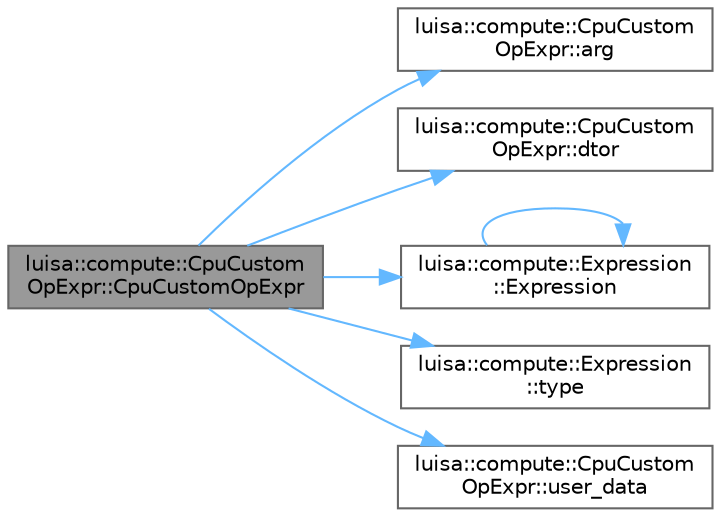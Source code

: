 digraph "luisa::compute::CpuCustomOpExpr::CpuCustomOpExpr"
{
 // LATEX_PDF_SIZE
  bgcolor="transparent";
  edge [fontname=Helvetica,fontsize=10,labelfontname=Helvetica,labelfontsize=10];
  node [fontname=Helvetica,fontsize=10,shape=box,height=0.2,width=0.4];
  rankdir="LR";
  Node1 [id="Node000001",label="luisa::compute::CpuCustom\lOpExpr::CpuCustomOpExpr",height=0.2,width=0.4,color="gray40", fillcolor="grey60", style="filled", fontcolor="black",tooltip=" "];
  Node1 -> Node2 [id="edge1_Node000001_Node000002",color="steelblue1",style="solid",tooltip=" "];
  Node2 [id="Node000002",label="luisa::compute::CpuCustom\lOpExpr::arg",height=0.2,width=0.4,color="grey40", fillcolor="white", style="filled",URL="$classluisa_1_1compute_1_1_cpu_custom_op_expr.html#a4606f36c9a60e2504edc76f78cf54cb6",tooltip=" "];
  Node1 -> Node3 [id="edge2_Node000001_Node000003",color="steelblue1",style="solid",tooltip=" "];
  Node3 [id="Node000003",label="luisa::compute::CpuCustom\lOpExpr::dtor",height=0.2,width=0.4,color="grey40", fillcolor="white", style="filled",URL="$classluisa_1_1compute_1_1_cpu_custom_op_expr.html#a455ddb947634d90bb753ad80405b1576",tooltip=" "];
  Node1 -> Node4 [id="edge3_Node000001_Node000004",color="steelblue1",style="solid",tooltip=" "];
  Node4 [id="Node000004",label="luisa::compute::Expression\l::Expression",height=0.2,width=0.4,color="grey40", fillcolor="white", style="filled",URL="$classluisa_1_1compute_1_1_expression.html#a4a625ab402e22dba0e9178089c0e3e2b",tooltip=" "];
  Node4 -> Node4 [id="edge4_Node000004_Node000004",color="steelblue1",style="solid",tooltip=" "];
  Node1 -> Node5 [id="edge5_Node000001_Node000005",color="steelblue1",style="solid",tooltip=" "];
  Node5 [id="Node000005",label="luisa::compute::Expression\l::type",height=0.2,width=0.4,color="grey40", fillcolor="white", style="filled",URL="$classluisa_1_1compute_1_1_expression.html#a8bc5f8340d3b335c788bb1526982cf9d",tooltip=" "];
  Node1 -> Node6 [id="edge6_Node000001_Node000006",color="steelblue1",style="solid",tooltip=" "];
  Node6 [id="Node000006",label="luisa::compute::CpuCustom\lOpExpr::user_data",height=0.2,width=0.4,color="grey40", fillcolor="white", style="filled",URL="$classluisa_1_1compute_1_1_cpu_custom_op_expr.html#ae1d28f1aa54ca4d92cbda9646568553a",tooltip=" "];
}

